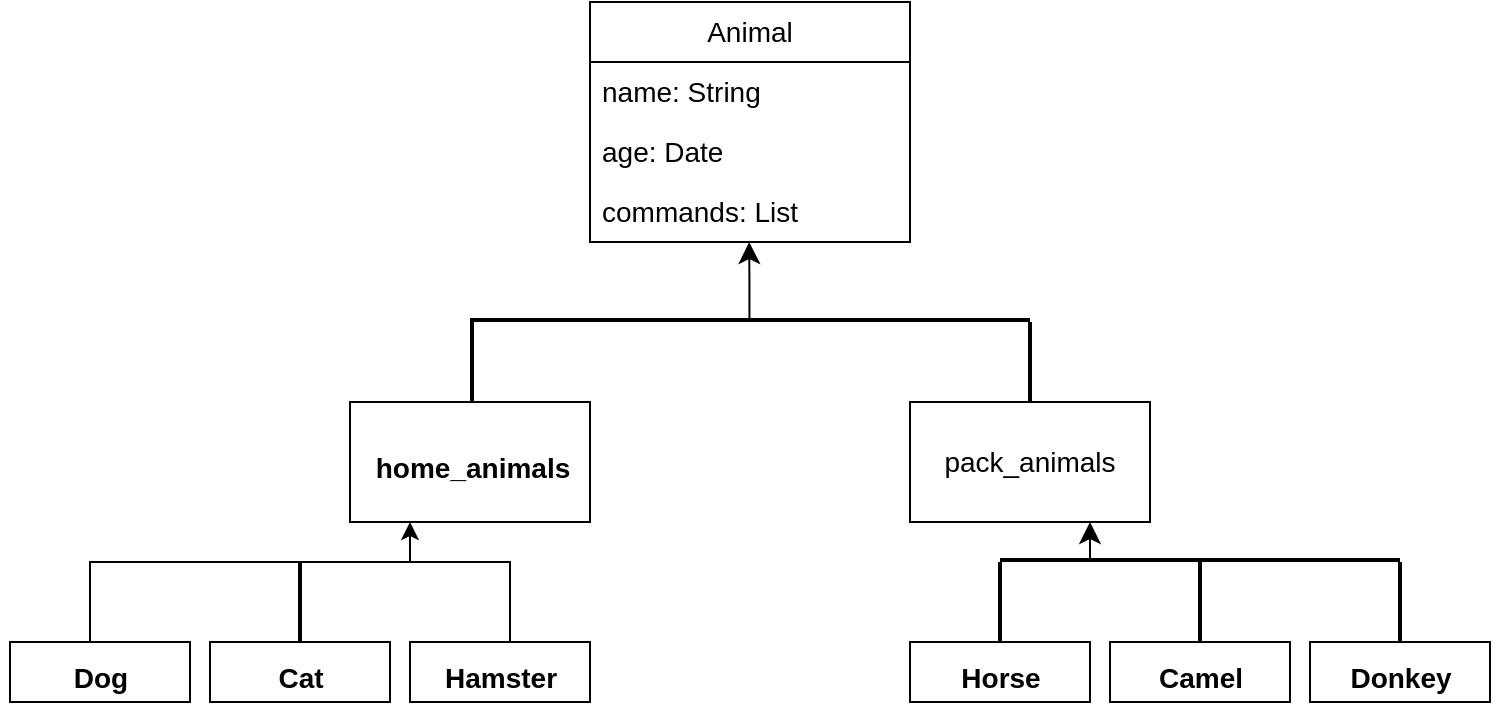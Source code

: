 <mxfile version="21.6.6" type="device">
  <diagram name="Страница 1" id="DI1UH6xH8VteNuz1-n5u">
    <mxGraphModel dx="681" dy="960" grid="1" gridSize="10" guides="1" tooltips="1" connect="1" arrows="1" fold="1" page="1" pageScale="1" pageWidth="827" pageHeight="1169" math="0" shadow="0">
      <root>
        <mxCell id="0" />
        <mxCell id="1" parent="0" />
        <mxCell id="Jcf2fl5_Mw3EX5AjTMiC-1" value="&lt;font style=&quot;font-size: 14px;&quot;&gt;Animal&lt;/font&gt;" style="swimlane;fontStyle=0;childLayout=stackLayout;horizontal=1;startSize=30;horizontalStack=0;resizeParent=1;resizeParentMax=0;resizeLast=0;collapsible=1;marginBottom=0;whiteSpace=wrap;html=1;" vertex="1" parent="1">
          <mxGeometry x="360" y="40" width="160" height="120" as="geometry" />
        </mxCell>
        <mxCell id="Jcf2fl5_Mw3EX5AjTMiC-2" value="&lt;font style=&quot;font-size: 14px;&quot;&gt;name: String&lt;/font&gt;" style="text;strokeColor=none;fillColor=none;align=left;verticalAlign=middle;spacingLeft=4;spacingRight=4;overflow=hidden;points=[[0,0.5],[1,0.5]];portConstraint=eastwest;rotatable=0;whiteSpace=wrap;html=1;" vertex="1" parent="Jcf2fl5_Mw3EX5AjTMiC-1">
          <mxGeometry y="30" width="160" height="30" as="geometry" />
        </mxCell>
        <mxCell id="Jcf2fl5_Mw3EX5AjTMiC-3" value="&lt;font style=&quot;font-size: 14px;&quot;&gt;age: Date&lt;/font&gt;" style="text;strokeColor=none;fillColor=none;align=left;verticalAlign=middle;spacingLeft=4;spacingRight=4;overflow=hidden;points=[[0,0.5],[1,0.5]];portConstraint=eastwest;rotatable=0;whiteSpace=wrap;html=1;" vertex="1" parent="Jcf2fl5_Mw3EX5AjTMiC-1">
          <mxGeometry y="60" width="160" height="30" as="geometry" />
        </mxCell>
        <mxCell id="Jcf2fl5_Mw3EX5AjTMiC-4" value="&lt;font style=&quot;font-size: 14px;&quot;&gt;commands: List&lt;/font&gt;" style="text;strokeColor=none;fillColor=none;align=left;verticalAlign=middle;spacingLeft=4;spacingRight=4;overflow=hidden;points=[[0,0.5],[1,0.5]];portConstraint=eastwest;rotatable=0;whiteSpace=wrap;html=1;" vertex="1" parent="Jcf2fl5_Mw3EX5AjTMiC-1">
          <mxGeometry y="90" width="160" height="30" as="geometry" />
        </mxCell>
        <mxCell id="Jcf2fl5_Mw3EX5AjTMiC-5" value="" style="rounded=0;whiteSpace=wrap;html=1;" vertex="1" parent="1">
          <mxGeometry x="240" y="240" width="120" height="60" as="geometry" />
        </mxCell>
        <mxCell id="Jcf2fl5_Mw3EX5AjTMiC-6" value="&lt;font style=&quot;font-size: 14px;&quot;&gt;pack_animals&lt;/font&gt;" style="rounded=0;whiteSpace=wrap;html=1;" vertex="1" parent="1">
          <mxGeometry x="520" y="240" width="120" height="60" as="geometry" />
        </mxCell>
        <mxCell id="Jcf2fl5_Mw3EX5AjTMiC-7" value="" style="rounded=0;whiteSpace=wrap;html=1;" vertex="1" parent="1">
          <mxGeometry x="620" y="360" width="90" height="30" as="geometry" />
        </mxCell>
        <mxCell id="Jcf2fl5_Mw3EX5AjTMiC-8" value="" style="rounded=0;whiteSpace=wrap;html=1;" vertex="1" parent="1">
          <mxGeometry x="720" y="360" width="90" height="30" as="geometry" />
        </mxCell>
        <mxCell id="Jcf2fl5_Mw3EX5AjTMiC-9" value="" style="rounded=0;whiteSpace=wrap;html=1;" vertex="1" parent="1">
          <mxGeometry x="520" y="360" width="90" height="30" as="geometry" />
        </mxCell>
        <mxCell id="Jcf2fl5_Mw3EX5AjTMiC-10" value="" style="rounded=0;whiteSpace=wrap;html=1;" vertex="1" parent="1">
          <mxGeometry x="170" y="360" width="90" height="30" as="geometry" />
        </mxCell>
        <mxCell id="Jcf2fl5_Mw3EX5AjTMiC-11" value="" style="rounded=0;whiteSpace=wrap;html=1;" vertex="1" parent="1">
          <mxGeometry x="270" y="360" width="90" height="30" as="geometry" />
        </mxCell>
        <mxCell id="Jcf2fl5_Mw3EX5AjTMiC-12" value="" style="rounded=0;whiteSpace=wrap;html=1;" vertex="1" parent="1">
          <mxGeometry x="70" y="360" width="90" height="30" as="geometry" />
        </mxCell>
        <mxCell id="Jcf2fl5_Mw3EX5AjTMiC-20" value="" style="shape=partialRectangle;whiteSpace=wrap;html=1;bottom=0;right=0;fillColor=none;" vertex="1" parent="1">
          <mxGeometry x="110" y="320" width="110" height="40" as="geometry" />
        </mxCell>
        <mxCell id="Jcf2fl5_Mw3EX5AjTMiC-24" value="" style="edgeStyle=orthogonalEdgeStyle;rounded=0;orthogonalLoop=1;jettySize=auto;html=1;" edge="1" parent="1" source="Jcf2fl5_Mw3EX5AjTMiC-21" target="Jcf2fl5_Mw3EX5AjTMiC-5">
          <mxGeometry relative="1" as="geometry">
            <Array as="points">
              <mxPoint x="280" y="300" />
              <mxPoint x="280" y="300" />
            </Array>
          </mxGeometry>
        </mxCell>
        <mxCell id="Jcf2fl5_Mw3EX5AjTMiC-21" value="" style="shape=partialRectangle;whiteSpace=wrap;html=1;bottom=0;right=0;fillColor=none;direction=south;" vertex="1" parent="1">
          <mxGeometry x="220" y="320" width="100" height="40" as="geometry" />
        </mxCell>
        <mxCell id="Jcf2fl5_Mw3EX5AjTMiC-23" value="" style="line;strokeWidth=2;direction=south;html=1;" vertex="1" parent="1">
          <mxGeometry x="210" y="320" width="10" height="40" as="geometry" />
        </mxCell>
        <mxCell id="Jcf2fl5_Mw3EX5AjTMiC-25" value="" style="line;strokeWidth=2;direction=south;html=1;" vertex="1" parent="1">
          <mxGeometry x="760" y="320" width="10" height="40" as="geometry" />
        </mxCell>
        <mxCell id="Jcf2fl5_Mw3EX5AjTMiC-26" value="" style="line;strokeWidth=2;direction=south;html=1;" vertex="1" parent="1">
          <mxGeometry x="560" y="320" width="10" height="40" as="geometry" />
        </mxCell>
        <mxCell id="Jcf2fl5_Mw3EX5AjTMiC-32" value="" style="line;strokeWidth=2;direction=south;html=1;" vertex="1" parent="1">
          <mxGeometry x="660" y="320" width="10" height="40" as="geometry" />
        </mxCell>
        <mxCell id="Jcf2fl5_Mw3EX5AjTMiC-34" value="" style="line;strokeWidth=2;html=1;" vertex="1" parent="1">
          <mxGeometry x="565" y="310" width="200" height="18" as="geometry" />
        </mxCell>
        <mxCell id="Jcf2fl5_Mw3EX5AjTMiC-36" value="" style="line;strokeWidth=2;html=1;" vertex="1" parent="1">
          <mxGeometry x="300" y="190" width="280" height="18" as="geometry" />
        </mxCell>
        <mxCell id="Jcf2fl5_Mw3EX5AjTMiC-37" value="" style="line;strokeWidth=2;direction=south;html=1;" vertex="1" parent="1">
          <mxGeometry x="300" y="200" width="2" height="40" as="geometry" />
        </mxCell>
        <mxCell id="Jcf2fl5_Mw3EX5AjTMiC-38" value="" style="line;strokeWidth=2;direction=south;html=1;" vertex="1" parent="1">
          <mxGeometry x="575" y="200" width="10" height="40" as="geometry" />
        </mxCell>
        <mxCell id="Jcf2fl5_Mw3EX5AjTMiC-39" value="" style="edgeStyle=elbowEdgeStyle;elbow=vertical;endArrow=classic;html=1;curved=0;rounded=0;endSize=8;startSize=8;exitX=0.499;exitY=0.534;exitDx=0;exitDy=0;exitPerimeter=0;" edge="1" parent="1" source="Jcf2fl5_Mw3EX5AjTMiC-36">
          <mxGeometry width="50" height="50" relative="1" as="geometry">
            <mxPoint x="440" y="190" as="sourcePoint" />
            <mxPoint x="439.6" y="160" as="targetPoint" />
          </mxGeometry>
        </mxCell>
        <mxCell id="Jcf2fl5_Mw3EX5AjTMiC-40" value="" style="edgeStyle=elbowEdgeStyle;elbow=vertical;endArrow=classic;html=1;curved=0;rounded=0;endSize=8;startSize=8;" edge="1" parent="1">
          <mxGeometry width="50" height="50" relative="1" as="geometry">
            <mxPoint x="610" y="320" as="sourcePoint" />
            <mxPoint x="610" y="300" as="targetPoint" />
            <Array as="points" />
          </mxGeometry>
        </mxCell>
        <mxCell id="Jcf2fl5_Mw3EX5AjTMiC-41" value="&lt;font style=&quot;font-size: 14px;&quot;&gt;home_animals&lt;/font&gt;" style="text;strokeColor=none;fillColor=none;html=1;fontSize=24;fontStyle=1;verticalAlign=middle;align=center;" vertex="1" parent="1">
          <mxGeometry x="251" y="260" width="100" height="20" as="geometry" />
        </mxCell>
        <mxCell id="Jcf2fl5_Mw3EX5AjTMiC-43" value="&lt;font style=&quot;font-size: 14px;&quot;&gt;Dog&lt;/font&gt;" style="text;strokeColor=none;fillColor=none;html=1;fontSize=24;fontStyle=1;verticalAlign=middle;align=center;" vertex="1" parent="1">
          <mxGeometry x="65" y="355" width="100" height="40" as="geometry" />
        </mxCell>
        <mxCell id="Jcf2fl5_Mw3EX5AjTMiC-44" value="&lt;font style=&quot;font-size: 14px;&quot;&gt;Cat&lt;/font&gt;" style="text;strokeColor=none;fillColor=none;html=1;fontSize=24;fontStyle=1;verticalAlign=middle;align=center;" vertex="1" parent="1">
          <mxGeometry x="165" y="355" width="100" height="40" as="geometry" />
        </mxCell>
        <mxCell id="Jcf2fl5_Mw3EX5AjTMiC-45" value="&lt;font style=&quot;font-size: 14px;&quot;&gt;Hamster&lt;/font&gt;" style="text;strokeColor=none;fillColor=none;html=1;fontSize=24;fontStyle=1;verticalAlign=middle;align=center;" vertex="1" parent="1">
          <mxGeometry x="265" y="355" width="100" height="40" as="geometry" />
        </mxCell>
        <mxCell id="Jcf2fl5_Mw3EX5AjTMiC-46" value="&lt;font style=&quot;font-size: 14px;&quot;&gt;Horse&lt;/font&gt;" style="text;strokeColor=none;fillColor=none;html=1;fontSize=24;fontStyle=1;verticalAlign=middle;align=center;" vertex="1" parent="1">
          <mxGeometry x="515" y="355" width="100" height="40" as="geometry" />
        </mxCell>
        <mxCell id="Jcf2fl5_Mw3EX5AjTMiC-47" value="&lt;font style=&quot;font-size: 14px;&quot;&gt;Camel&lt;/font&gt;" style="text;strokeColor=none;fillColor=none;html=1;fontSize=24;fontStyle=1;verticalAlign=middle;align=center;" vertex="1" parent="1">
          <mxGeometry x="615" y="355" width="100" height="40" as="geometry" />
        </mxCell>
        <mxCell id="Jcf2fl5_Mw3EX5AjTMiC-48" value="&lt;div&gt;&lt;font style=&quot;font-size: 14px;&quot;&gt;Donkey&lt;/font&gt;&lt;/div&gt;" style="text;strokeColor=none;fillColor=none;html=1;fontSize=24;fontStyle=1;verticalAlign=middle;align=center;" vertex="1" parent="1">
          <mxGeometry x="715" y="355" width="100" height="40" as="geometry" />
        </mxCell>
      </root>
    </mxGraphModel>
  </diagram>
</mxfile>

